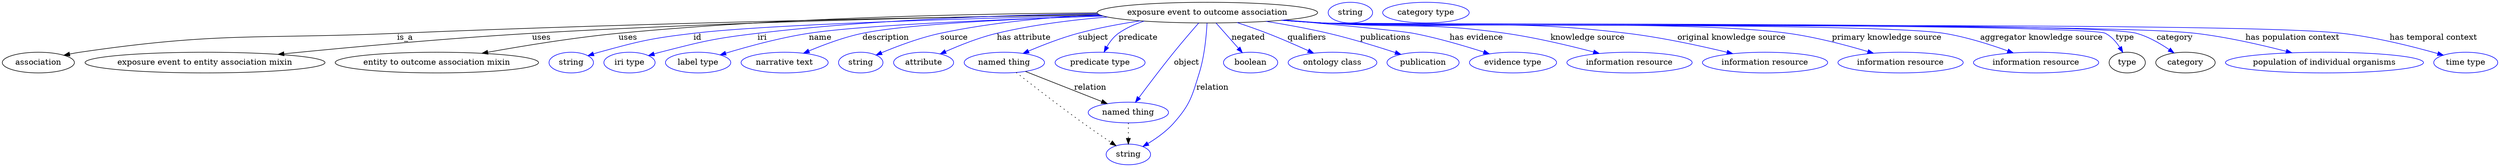 digraph {
	graph [bb="0,0,4322.6,283"];
	node [label="\N"];
	"exposure event to outcome association"	[height=0.5,
		label="exposure event to outcome association",
		pos="2086.4,265",
		width=5.3079];
	association	[height=0.5,
		pos="62.394,178",
		width=1.7332];
	"exposure event to outcome association" -> association	[label=is_a,
		lp="696.39,221.5",
		pos="e,106.47,190.82 1899,261.42 1629.7,257.23 1117.8,247.51 682.39,229 438.17,218.62 375.18,231.93 133.39,196 127.91,195.18 122.23,194.15 \
116.57,193"];
	"exposure event to entity association mixin"	[height=0.5,
		pos="350.39,178",
		width=5.7773];
	"exposure event to outcome association" -> "exposure event to entity association mixin"	[label=uses,
		lp="932.89,221.5",
		pos="e,476.97,192.31 1898.3,261.74 1667,258.19 1262.5,249.45 916.39,229 769.54,220.32 601.72,204.79 487.19,193.33"];
	"entity to outcome association mixin"	[height=0.5,
		pos="752.39,178",
		width=4.8926];
	"exposure event to outcome association" -> "entity to outcome association mixin"	[label=uses,
		lp="1081.9,221.5",
		pos="e,830.19,194.18 1894.9,264.51 1689.4,263.41 1353.6,256.85 1065.4,229 988.99,221.62 902.93,207.44 840.41,196.06"];
	id	[color=blue,
		height=0.5,
		label=string,
		pos="984.39,178",
		width=1.0652];
	"exposure event to outcome association" -> id	[color=blue,
		label=id,
		lp="1202.4,221.5",
		pos="e,1013.4,190 1901.9,260.24 1681.8,255.14 1327.1,244.82 1195.4,229 1122,220.19 1103.6,215.72 1032.4,196 1029.3,195.14 1026.1,194.18 \
1022.9,193.16",
		style=solid];
	iri	[color=blue,
		height=0.5,
		label="iri type",
		pos="1085.4,178",
		width=1.2277];
	"exposure event to outcome association" -> iri	[color=blue,
		label=iri,
		lp="1314.4,221.5",
		pos="e,1118.3,190.21 1895.8,263.36 1737.5,260.94 1506.6,253.02 1306.4,229 1230.8,219.94 1212.1,214.99 1138.4,196 1135,195.13 1131.5,194.17 \
1128.1,193.16",
		style=solid];
	name	[color=blue,
		height=0.5,
		label="label type",
		pos="1204.4,178",
		width=1.5707];
	"exposure event to outcome association" -> name	[color=blue,
		label=name,
		lp="1415.4,221.5",
		pos="e,1242.3,191.4 1905.8,259.05 1734.6,253.6 1490,243.62 1395.4,229 1345.8,221.34 1290.5,206.08 1252.2,194.43",
		style=solid];
	description	[color=blue,
		height=0.5,
		label="narrative text",
		pos="1354.4,178",
		width=2.0943];
	"exposure event to outcome association" -> description	[color=blue,
		label=description,
		lp="1528.9,221.5",
		pos="e,1386.9,194.26 1904.8,259.3 1758.5,254.42 1565,245.16 1488.4,229 1456.6,222.3 1422.3,209.39 1396.4,198.37",
		style=solid];
	source	[color=blue,
		height=0.5,
		label=string,
		pos="1486.4,178",
		width=1.0652];
	"exposure event to outcome association" -> source	[color=blue,
		label=source,
		lp="1647.4,221.5",
		pos="e,1512.8,191.1 1898.9,261.49 1814,257.38 1712.8,248.31 1623.4,229 1588,221.36 1549.4,206.66 1522.3,195.17",
		style=solid];
	"has attribute"	[color=blue,
		height=0.5,
		label=attribute,
		pos="1594.4,178",
		width=1.4443];
	"exposure event to outcome association" -> "has attribute"	[color=blue,
		label="has attribute",
		lp="1768.4,221.5",
		pos="e,1623.2,193.01 1913,257.31 1851.8,252.34 1783,243.77 1721.4,229 1690.6,221.61 1657.3,208.29 1632.5,197.26",
		style=solid];
	subject	[color=blue,
		height=0.5,
		label="named thing",
		pos="1734.4,178",
		width=1.9318];
	"exposure event to outcome association" -> subject	[color=blue,
		label=subject,
		lp="1888.4,221.5",
		pos="e,1766.9,193.96 1970,250.71 1935.1,245.42 1896.9,238.31 1862.4,229 1832.9,221.04 1800.9,208.54 1776.3,198.03",
		style=solid];
	predicate	[color=blue,
		height=0.5,
		label="predicate type",
		pos="1900.4,178",
		width=2.1665];
	"exposure event to outcome association" -> predicate	[color=blue,
		label=predicate,
		lp="1966.4,221.5",
		pos="e,1907.3,196.35 1976.7,250.24 1960.9,245.17 1945.6,238.3 1932.4,229 1923.9,223.02 1917.1,213.98 1912,205.23",
		style=solid];
	object	[color=blue,
		height=0.5,
		label="named thing",
		pos="1949.4,91",
		width=1.9318];
	"exposure event to outcome association" -> object	[color=blue,
		label=object,
		lp="2050.4,178",
		pos="e,1961.7,108.79 2071.3,246.9 2059.5,233.28 2042.6,213.65 2028.4,196 2007,169.46 1983.5,138.24 1967.7,116.98",
		style=solid];
	relation	[color=blue,
		height=0.5,
		label=string,
		pos="1949.4,18",
		width=1.0652];
	"exposure event to outcome association" -> relation	[color=blue,
		label=relation,
		lp="2095.4,134.5",
		pos="e,1974.6,31.854 2085.8,246.69 2084.7,225.73 2081.6,189.58 2072.4,160 2059.5,118.62 2057,105.58 2028.4,73 2015.8,58.588 1998.5,46.2 \
1983.3,36.937",
		style=solid];
	negated	[color=blue,
		height=0.5,
		label=boolean,
		pos="2161.4,178",
		width=1.2999];
	"exposure event to outcome association" -> negated	[color=blue,
		label=negated,
		lp="2157.4,221.5",
		pos="e,2147,195.31 2101.6,246.8 2112.7,234.23 2127.9,217.01 2140.1,203.08",
		style=solid];
	qualifiers	[color=blue,
		height=0.5,
		label="ontology class",
		pos="2302.4,178",
		width=2.1304];
	"exposure event to outcome association" -> qualifiers	[color=blue,
		label=qualifiers,
		lp="2258.9,221.5",
		pos="e,2269.9,194.49 2138.3,247.6 2155.1,242.03 2173.6,235.55 2190.4,229 2214,219.8 2239.8,208.37 2260.7,198.76",
		style=solid];
	publications	[color=blue,
		height=0.5,
		label=publication,
		pos="2459.4,178",
		width=1.7332];
	"exposure event to outcome association" -> publications	[color=blue,
		label=publications,
		lp="2395.4,221.5",
		pos="e,2421.3,192.27 2188.7,249.74 2223.1,244.2 2261.6,237.2 2296.4,229 2335.7,219.74 2379.4,206.16 2411.6,195.48",
		style=solid];
	"has evidence"	[color=blue,
		height=0.5,
		label="evidence type",
		pos="2615.4,178",
		width=2.0943];
	"exposure event to outcome association" -> "has evidence"	[color=blue,
		label="has evidence",
		lp="2552.9,221.5",
		pos="e,2574.6,193.19 2219.9,252.11 2311.9,243.71 2421.5,233.23 2443.4,229 2484.9,221 2530.9,207.37 2564.9,196.37",
		style=solid];
	"knowledge source"	[color=blue,
		height=0.5,
		label="information resource",
		pos="2817.4,178",
		width=3.015];
	"exposure event to outcome association" -> "knowledge source"	[color=blue,
		label="knowledge source",
		lp="2745.9,221.5",
		pos="e,2765.1,193.89 2220,252.12 2242.2,250.3 2264.9,248.52 2286.4,247 2427.2,237.02 2463.7,249.13 2603.4,229 2655.1,221.54 2712.8,207.75 \
2755.2,196.53",
		style=solid];
	"original knowledge source"	[color=blue,
		height=0.5,
		label="information resource",
		pos="3052.4,178",
		width=3.015];
	"exposure event to outcome association" -> "original knowledge source"	[color=blue,
		label="original knowledge source",
		lp="2994.4,221.5",
		pos="e,2996.6,193.58 2217.6,251.89 2240.5,250.05 2264.1,248.32 2286.4,247 2520.8,233.05 2581.3,257.24 2814.4,229 2873.3,221.86 2939.2,\
207.5 2986.7,195.99",
		style=solid];
	"primary knowledge source"	[color=blue,
		height=0.5,
		label="information resource",
		pos="3287.4,178",
		width=3.015];
	"exposure event to outcome association" -> "primary knowledge source"	[color=blue,
		label="primary knowledge source",
		lp="3263.4,221.5",
		pos="e,3240.3,194.3 2216.2,251.78 2239.6,249.92 2263.7,248.22 2286.4,247 2465.3,237.41 2914.9,253.41 3092.4,229 3139.6,222.51 3191.8,\
208.75 3230.3,197.31",
		style=solid];
	"aggregator knowledge source"	[color=blue,
		height=0.5,
		label="information resource",
		pos="3522.4,178",
		width=3.015];
	"exposure event to outcome association" -> "aggregator knowledge source"	[color=blue,
		label="aggregator knowledge source",
		lp="3531.9,221.5",
		pos="e,3482.7,194.89 2215.7,251.71 2239.2,249.85 2263.5,248.16 2286.4,247 2405.8,240.93 3244.3,248.03 3362.4,229 3400.4,222.88 3441.8,\
209.75 3473,198.48",
		style=solid];
	type	[height=0.5,
		pos="3680.4,178",
		width=0.86659];
	"exposure event to outcome association" -> type	[color=blue,
		label=type,
		lp="3676.4,221.5",
		pos="e,3672.7,195.77 2215.1,251.69 2238.8,249.82 2263.3,248.13 2286.4,247 2324,245.15 3608.8,245.96 3642.4,229 3652.9,223.72 3661.3,214.04 \
3667.5,204.6",
		style=solid];
	category	[height=0.5,
		pos="3781.4,178",
		width=1.4263];
	"exposure event to outcome association" -> category	[color=blue,
		label=category,
		lp="3762.9,221.5",
		pos="e,3761.5,194.79 2215.1,251.68 2238.8,249.81 2263.3,248.13 2286.4,247 2364.6,243.18 3620.9,250.07 3696.4,229 3716.8,223.29 3737.4,\
211.38 3753.2,200.61",
		style=solid];
	"has population context"	[color=blue,
		height=0.5,
		label="population of individual organisms",
		pos="4022.4,178",
		width=4.7662];
	"exposure event to outcome association" -> "has population context"	[color=blue,
		label="has population context",
		lp="3966.9,221.5",
		pos="e,3965.9,195.04 2215.1,251.67 2238.8,249.79 2263.3,248.12 2286.4,247 2454.2,238.88 3631.5,248.41 3798.4,229 3852.1,222.75 3911.8,\
209.07 3956.1,197.6",
		style=solid];
	"has temporal context"	[color=blue,
		height=0.5,
		label="time type",
		pos="4267.4,178",
		width=1.5346];
	"exposure event to outcome association" -> "has temporal context"	[color=blue,
		label="has temporal context",
		lp="4211.4,221.5",
		pos="e,4228.6,190.88 2214.9,251.65 2238.6,249.78 2263.2,248.1 2286.4,247 2482.4,237.68 3857.4,251.06 4052.4,229 4110.5,222.42 4175.7,\
205.92 4219,193.66",
		style=solid];
	subject -> object	[label=relation,
		lp="1883.4,134.5",
		pos="e,1912.7,106.49 1770.9,162.58 1807.4,148.14 1863.7,125.87 1903.3,110.22"];
	subject -> relation	[pos="e,1928.1,33.137 1754.9,160.8 1781.3,140.04 1828.7,103.14 1870.4,73 1886.5,61.361 1904.8,48.817 1919.7,38.752",
		style=dotted];
	object -> relation	[pos="e,1949.4,36.029 1949.4,72.813 1949.4,64.789 1949.4,55.047 1949.4,46.069",
		style=dotted];
	association_type	[color=blue,
		height=0.5,
		label=string,
		pos="2333.4,265",
		width=1.0652];
	association_category	[color=blue,
		height=0.5,
		label="category type",
		pos="2464.4,265",
		width=2.0762];
}
